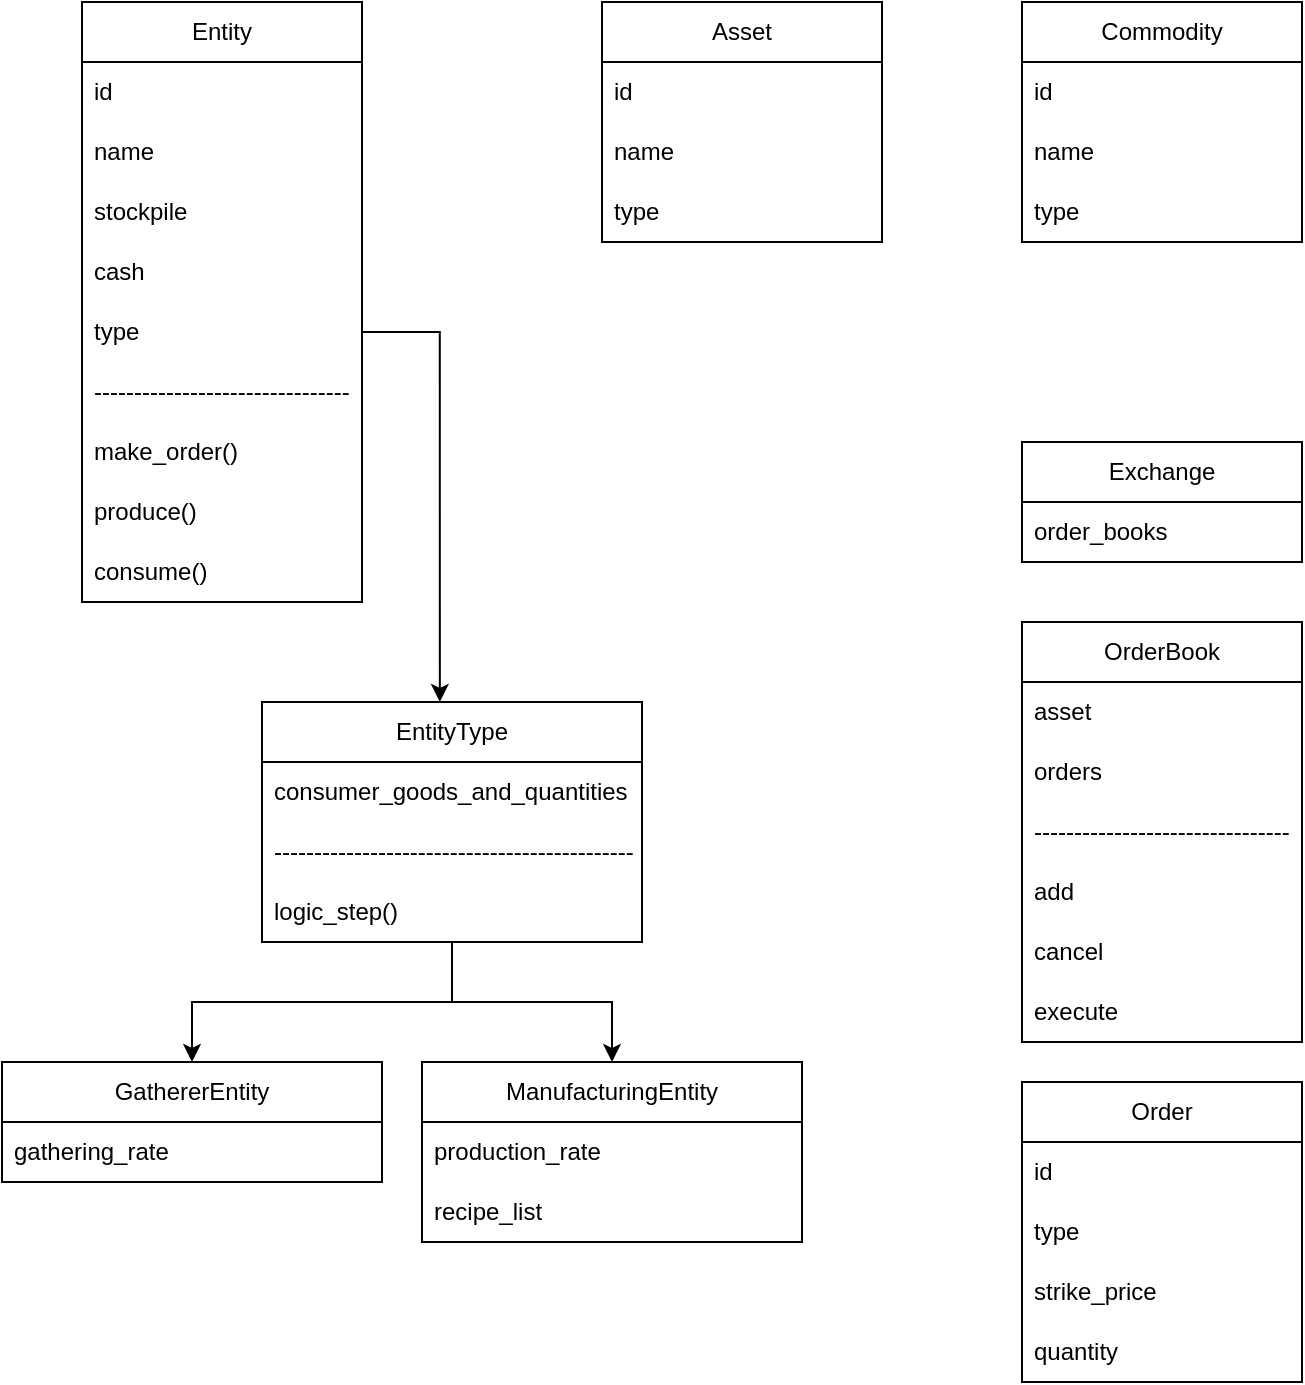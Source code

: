 <mxfile version="21.3.7" type="device">
  <diagram id="C5RBs43oDa-KdzZeNtuy" name="Page-1">
    <mxGraphModel dx="1434" dy="796" grid="1" gridSize="10" guides="1" tooltips="1" connect="1" arrows="1" fold="1" page="1" pageScale="1" pageWidth="827" pageHeight="1169" math="0" shadow="0">
      <root>
        <mxCell id="WIyWlLk6GJQsqaUBKTNV-0" />
        <mxCell id="WIyWlLk6GJQsqaUBKTNV-1" parent="WIyWlLk6GJQsqaUBKTNV-0" />
        <mxCell id="-LHwzRDBZXl7eE_7x8CU-0" value="Entity&lt;br&gt;" style="swimlane;fontStyle=0;childLayout=stackLayout;horizontal=1;startSize=30;horizontalStack=0;resizeParent=1;resizeParentMax=0;resizeLast=0;collapsible=1;marginBottom=0;whiteSpace=wrap;html=1;movable=1;resizable=1;rotatable=1;deletable=1;editable=1;locked=0;connectable=1;" vertex="1" parent="WIyWlLk6GJQsqaUBKTNV-1">
          <mxGeometry x="110" y="80" width="140" height="300" as="geometry">
            <mxRectangle x="190" y="170" width="70" height="30" as="alternateBounds" />
          </mxGeometry>
        </mxCell>
        <mxCell id="-LHwzRDBZXl7eE_7x8CU-9" value="id" style="text;strokeColor=none;fillColor=none;align=left;verticalAlign=middle;spacingLeft=4;spacingRight=4;overflow=hidden;points=[[0,0.5],[1,0.5]];portConstraint=eastwest;rotatable=0;whiteSpace=wrap;html=1;" vertex="1" parent="-LHwzRDBZXl7eE_7x8CU-0">
          <mxGeometry y="30" width="140" height="30" as="geometry" />
        </mxCell>
        <mxCell id="-LHwzRDBZXl7eE_7x8CU-8" value="name" style="text;strokeColor=none;fillColor=none;align=left;verticalAlign=middle;spacingLeft=4;spacingRight=4;overflow=hidden;points=[[0,0.5],[1,0.5]];portConstraint=eastwest;rotatable=0;whiteSpace=wrap;html=1;" vertex="1" parent="-LHwzRDBZXl7eE_7x8CU-0">
          <mxGeometry y="60" width="140" height="30" as="geometry" />
        </mxCell>
        <mxCell id="-LHwzRDBZXl7eE_7x8CU-1" value="stockpile" style="text;strokeColor=none;fillColor=none;align=left;verticalAlign=middle;spacingLeft=4;spacingRight=4;overflow=hidden;points=[[0,0.5],[1,0.5]];portConstraint=eastwest;rotatable=0;whiteSpace=wrap;html=1;" vertex="1" parent="-LHwzRDBZXl7eE_7x8CU-0">
          <mxGeometry y="90" width="140" height="30" as="geometry" />
        </mxCell>
        <mxCell id="-LHwzRDBZXl7eE_7x8CU-33" value="cash" style="text;strokeColor=none;fillColor=none;align=left;verticalAlign=middle;spacingLeft=4;spacingRight=4;overflow=hidden;points=[[0,0.5],[1,0.5]];portConstraint=eastwest;rotatable=0;whiteSpace=wrap;html=1;" vertex="1" parent="-LHwzRDBZXl7eE_7x8CU-0">
          <mxGeometry y="120" width="140" height="30" as="geometry" />
        </mxCell>
        <mxCell id="-LHwzRDBZXl7eE_7x8CU-34" value="type" style="text;strokeColor=none;fillColor=none;align=left;verticalAlign=middle;spacingLeft=4;spacingRight=4;overflow=hidden;points=[[0,0.5],[1,0.5]];portConstraint=eastwest;rotatable=0;whiteSpace=wrap;html=1;" vertex="1" parent="-LHwzRDBZXl7eE_7x8CU-0">
          <mxGeometry y="150" width="140" height="30" as="geometry" />
        </mxCell>
        <mxCell id="-LHwzRDBZXl7eE_7x8CU-11" value="--------------------------------" style="text;strokeColor=none;fillColor=none;align=left;verticalAlign=middle;spacingLeft=4;spacingRight=4;overflow=hidden;points=[[0,0.5],[1,0.5]];portConstraint=eastwest;rotatable=0;whiteSpace=wrap;html=1;" vertex="1" parent="-LHwzRDBZXl7eE_7x8CU-0">
          <mxGeometry y="180" width="140" height="30" as="geometry" />
        </mxCell>
        <mxCell id="-LHwzRDBZXl7eE_7x8CU-12" value="make_order()" style="text;strokeColor=none;fillColor=none;align=left;verticalAlign=middle;spacingLeft=4;spacingRight=4;overflow=hidden;points=[[0,0.5],[1,0.5]];portConstraint=eastwest;rotatable=0;whiteSpace=wrap;html=1;" vertex="1" parent="-LHwzRDBZXl7eE_7x8CU-0">
          <mxGeometry y="210" width="140" height="30" as="geometry" />
        </mxCell>
        <mxCell id="-LHwzRDBZXl7eE_7x8CU-15" value="produce()" style="text;strokeColor=none;fillColor=none;align=left;verticalAlign=middle;spacingLeft=4;spacingRight=4;overflow=hidden;points=[[0,0.5],[1,0.5]];portConstraint=eastwest;rotatable=0;whiteSpace=wrap;html=1;" vertex="1" parent="-LHwzRDBZXl7eE_7x8CU-0">
          <mxGeometry y="240" width="140" height="30" as="geometry" />
        </mxCell>
        <mxCell id="-LHwzRDBZXl7eE_7x8CU-16" value="consume()" style="text;strokeColor=none;fillColor=none;align=left;verticalAlign=middle;spacingLeft=4;spacingRight=4;overflow=hidden;points=[[0,0.5],[1,0.5]];portConstraint=eastwest;rotatable=0;whiteSpace=wrap;html=1;" vertex="1" parent="-LHwzRDBZXl7eE_7x8CU-0">
          <mxGeometry y="270" width="140" height="30" as="geometry" />
        </mxCell>
        <mxCell id="-LHwzRDBZXl7eE_7x8CU-4" value="Commodity" style="swimlane;fontStyle=0;childLayout=stackLayout;horizontal=1;startSize=30;horizontalStack=0;resizeParent=1;resizeParentMax=0;resizeLast=0;collapsible=1;marginBottom=0;whiteSpace=wrap;html=1;" vertex="1" parent="WIyWlLk6GJQsqaUBKTNV-1">
          <mxGeometry x="580" y="80" width="140" height="120" as="geometry" />
        </mxCell>
        <mxCell id="-LHwzRDBZXl7eE_7x8CU-5" value="id" style="text;strokeColor=none;fillColor=none;align=left;verticalAlign=middle;spacingLeft=4;spacingRight=4;overflow=hidden;points=[[0,0.5],[1,0.5]];portConstraint=eastwest;rotatable=0;whiteSpace=wrap;html=1;" vertex="1" parent="-LHwzRDBZXl7eE_7x8CU-4">
          <mxGeometry y="30" width="140" height="30" as="geometry" />
        </mxCell>
        <mxCell id="-LHwzRDBZXl7eE_7x8CU-6" value="name" style="text;strokeColor=none;fillColor=none;align=left;verticalAlign=middle;spacingLeft=4;spacingRight=4;overflow=hidden;points=[[0,0.5],[1,0.5]];portConstraint=eastwest;rotatable=0;whiteSpace=wrap;html=1;" vertex="1" parent="-LHwzRDBZXl7eE_7x8CU-4">
          <mxGeometry y="60" width="140" height="30" as="geometry" />
        </mxCell>
        <mxCell id="-LHwzRDBZXl7eE_7x8CU-7" value="type" style="text;strokeColor=none;fillColor=none;align=left;verticalAlign=middle;spacingLeft=4;spacingRight=4;overflow=hidden;points=[[0,0.5],[1,0.5]];portConstraint=eastwest;rotatable=0;whiteSpace=wrap;html=1;" vertex="1" parent="-LHwzRDBZXl7eE_7x8CU-4">
          <mxGeometry y="90" width="140" height="30" as="geometry" />
        </mxCell>
        <mxCell id="-LHwzRDBZXl7eE_7x8CU-17" value="Exchange" style="swimlane;fontStyle=0;childLayout=stackLayout;horizontal=1;startSize=30;horizontalStack=0;resizeParent=1;resizeParentMax=0;resizeLast=0;collapsible=1;marginBottom=0;whiteSpace=wrap;html=1;" vertex="1" parent="WIyWlLk6GJQsqaUBKTNV-1">
          <mxGeometry x="580" y="300" width="140" height="60" as="geometry" />
        </mxCell>
        <mxCell id="-LHwzRDBZXl7eE_7x8CU-18" value="order_books" style="text;strokeColor=none;fillColor=none;align=left;verticalAlign=middle;spacingLeft=4;spacingRight=4;overflow=hidden;points=[[0,0.5],[1,0.5]];portConstraint=eastwest;rotatable=0;whiteSpace=wrap;html=1;" vertex="1" parent="-LHwzRDBZXl7eE_7x8CU-17">
          <mxGeometry y="30" width="140" height="30" as="geometry" />
        </mxCell>
        <mxCell id="-LHwzRDBZXl7eE_7x8CU-21" value="OrderBook" style="swimlane;fontStyle=0;childLayout=stackLayout;horizontal=1;startSize=30;horizontalStack=0;resizeParent=1;resizeParentMax=0;resizeLast=0;collapsible=1;marginBottom=0;whiteSpace=wrap;html=1;" vertex="1" parent="WIyWlLk6GJQsqaUBKTNV-1">
          <mxGeometry x="580" y="390" width="140" height="210" as="geometry" />
        </mxCell>
        <mxCell id="-LHwzRDBZXl7eE_7x8CU-22" value="asset" style="text;strokeColor=none;fillColor=none;align=left;verticalAlign=middle;spacingLeft=4;spacingRight=4;overflow=hidden;points=[[0,0.5],[1,0.5]];portConstraint=eastwest;rotatable=0;whiteSpace=wrap;html=1;" vertex="1" parent="-LHwzRDBZXl7eE_7x8CU-21">
          <mxGeometry y="30" width="140" height="30" as="geometry" />
        </mxCell>
        <mxCell id="-LHwzRDBZXl7eE_7x8CU-23" value="orders" style="text;strokeColor=none;fillColor=none;align=left;verticalAlign=middle;spacingLeft=4;spacingRight=4;overflow=hidden;points=[[0,0.5],[1,0.5]];portConstraint=eastwest;rotatable=0;whiteSpace=wrap;html=1;" vertex="1" parent="-LHwzRDBZXl7eE_7x8CU-21">
          <mxGeometry y="60" width="140" height="30" as="geometry" />
        </mxCell>
        <mxCell id="-LHwzRDBZXl7eE_7x8CU-53" value="--------------------------------" style="text;strokeColor=none;fillColor=none;align=left;verticalAlign=middle;spacingLeft=4;spacingRight=4;overflow=hidden;points=[[0,0.5],[1,0.5]];portConstraint=eastwest;rotatable=0;whiteSpace=wrap;html=1;" vertex="1" parent="-LHwzRDBZXl7eE_7x8CU-21">
          <mxGeometry y="90" width="140" height="30" as="geometry" />
        </mxCell>
        <mxCell id="-LHwzRDBZXl7eE_7x8CU-54" value="add" style="text;strokeColor=none;fillColor=none;align=left;verticalAlign=middle;spacingLeft=4;spacingRight=4;overflow=hidden;points=[[0,0.5],[1,0.5]];portConstraint=eastwest;rotatable=0;whiteSpace=wrap;html=1;" vertex="1" parent="-LHwzRDBZXl7eE_7x8CU-21">
          <mxGeometry y="120" width="140" height="30" as="geometry" />
        </mxCell>
        <mxCell id="-LHwzRDBZXl7eE_7x8CU-55" value="cancel" style="text;strokeColor=none;fillColor=none;align=left;verticalAlign=middle;spacingLeft=4;spacingRight=4;overflow=hidden;points=[[0,0.5],[1,0.5]];portConstraint=eastwest;rotatable=0;whiteSpace=wrap;html=1;" vertex="1" parent="-LHwzRDBZXl7eE_7x8CU-21">
          <mxGeometry y="150" width="140" height="30" as="geometry" />
        </mxCell>
        <mxCell id="-LHwzRDBZXl7eE_7x8CU-56" value="execute" style="text;strokeColor=none;fillColor=none;align=left;verticalAlign=middle;spacingLeft=4;spacingRight=4;overflow=hidden;points=[[0,0.5],[1,0.5]];portConstraint=eastwest;rotatable=0;whiteSpace=wrap;html=1;" vertex="1" parent="-LHwzRDBZXl7eE_7x8CU-21">
          <mxGeometry y="180" width="140" height="30" as="geometry" />
        </mxCell>
        <mxCell id="-LHwzRDBZXl7eE_7x8CU-24" value="Order" style="swimlane;fontStyle=0;childLayout=stackLayout;horizontal=1;startSize=30;horizontalStack=0;resizeParent=1;resizeParentMax=0;resizeLast=0;collapsible=1;marginBottom=0;whiteSpace=wrap;html=1;" vertex="1" parent="WIyWlLk6GJQsqaUBKTNV-1">
          <mxGeometry x="580" y="620" width="140" height="150" as="geometry" />
        </mxCell>
        <mxCell id="-LHwzRDBZXl7eE_7x8CU-25" value="id" style="text;strokeColor=none;fillColor=none;align=left;verticalAlign=middle;spacingLeft=4;spacingRight=4;overflow=hidden;points=[[0,0.5],[1,0.5]];portConstraint=eastwest;rotatable=0;whiteSpace=wrap;html=1;" vertex="1" parent="-LHwzRDBZXl7eE_7x8CU-24">
          <mxGeometry y="30" width="140" height="30" as="geometry" />
        </mxCell>
        <mxCell id="-LHwzRDBZXl7eE_7x8CU-26" value="type" style="text;strokeColor=none;fillColor=none;align=left;verticalAlign=middle;spacingLeft=4;spacingRight=4;overflow=hidden;points=[[0,0.5],[1,0.5]];portConstraint=eastwest;rotatable=0;whiteSpace=wrap;html=1;" vertex="1" parent="-LHwzRDBZXl7eE_7x8CU-24">
          <mxGeometry y="60" width="140" height="30" as="geometry" />
        </mxCell>
        <mxCell id="-LHwzRDBZXl7eE_7x8CU-27" value="strike_price" style="text;strokeColor=none;fillColor=none;align=left;verticalAlign=middle;spacingLeft=4;spacingRight=4;overflow=hidden;points=[[0,0.5],[1,0.5]];portConstraint=eastwest;rotatable=0;whiteSpace=wrap;html=1;" vertex="1" parent="-LHwzRDBZXl7eE_7x8CU-24">
          <mxGeometry y="90" width="140" height="30" as="geometry" />
        </mxCell>
        <mxCell id="-LHwzRDBZXl7eE_7x8CU-28" value="quantity" style="text;strokeColor=none;fillColor=none;align=left;verticalAlign=middle;spacingLeft=4;spacingRight=4;overflow=hidden;points=[[0,0.5],[1,0.5]];portConstraint=eastwest;rotatable=0;whiteSpace=wrap;html=1;" vertex="1" parent="-LHwzRDBZXl7eE_7x8CU-24">
          <mxGeometry y="120" width="140" height="30" as="geometry" />
        </mxCell>
        <mxCell id="-LHwzRDBZXl7eE_7x8CU-29" value="Asset" style="swimlane;fontStyle=0;childLayout=stackLayout;horizontal=1;startSize=30;horizontalStack=0;resizeParent=1;resizeParentMax=0;resizeLast=0;collapsible=1;marginBottom=0;whiteSpace=wrap;html=1;" vertex="1" parent="WIyWlLk6GJQsqaUBKTNV-1">
          <mxGeometry x="370" y="80" width="140" height="120" as="geometry" />
        </mxCell>
        <mxCell id="-LHwzRDBZXl7eE_7x8CU-30" value="id" style="text;strokeColor=none;fillColor=none;align=left;verticalAlign=middle;spacingLeft=4;spacingRight=4;overflow=hidden;points=[[0,0.5],[1,0.5]];portConstraint=eastwest;rotatable=0;whiteSpace=wrap;html=1;" vertex="1" parent="-LHwzRDBZXl7eE_7x8CU-29">
          <mxGeometry y="30" width="140" height="30" as="geometry" />
        </mxCell>
        <mxCell id="-LHwzRDBZXl7eE_7x8CU-31" value="name" style="text;strokeColor=none;fillColor=none;align=left;verticalAlign=middle;spacingLeft=4;spacingRight=4;overflow=hidden;points=[[0,0.5],[1,0.5]];portConstraint=eastwest;rotatable=0;whiteSpace=wrap;html=1;" vertex="1" parent="-LHwzRDBZXl7eE_7x8CU-29">
          <mxGeometry y="60" width="140" height="30" as="geometry" />
        </mxCell>
        <mxCell id="-LHwzRDBZXl7eE_7x8CU-32" value="type" style="text;strokeColor=none;fillColor=none;align=left;verticalAlign=middle;spacingLeft=4;spacingRight=4;overflow=hidden;points=[[0,0.5],[1,0.5]];portConstraint=eastwest;rotatable=0;whiteSpace=wrap;html=1;" vertex="1" parent="-LHwzRDBZXl7eE_7x8CU-29">
          <mxGeometry y="90" width="140" height="30" as="geometry" />
        </mxCell>
        <mxCell id="-LHwzRDBZXl7eE_7x8CU-50" style="edgeStyle=orthogonalEdgeStyle;rounded=0;orthogonalLoop=1;jettySize=auto;html=1;entryX=0.5;entryY=0;entryDx=0;entryDy=0;" edge="1" parent="WIyWlLk6GJQsqaUBKTNV-1" source="-LHwzRDBZXl7eE_7x8CU-35" target="-LHwzRDBZXl7eE_7x8CU-43">
          <mxGeometry relative="1" as="geometry" />
        </mxCell>
        <mxCell id="-LHwzRDBZXl7eE_7x8CU-51" style="edgeStyle=orthogonalEdgeStyle;rounded=0;orthogonalLoop=1;jettySize=auto;html=1;" edge="1" parent="WIyWlLk6GJQsqaUBKTNV-1" source="-LHwzRDBZXl7eE_7x8CU-35" target="-LHwzRDBZXl7eE_7x8CU-47">
          <mxGeometry relative="1" as="geometry" />
        </mxCell>
        <mxCell id="-LHwzRDBZXl7eE_7x8CU-35" value="EntityType" style="swimlane;fontStyle=0;childLayout=stackLayout;horizontal=1;startSize=30;horizontalStack=0;resizeParent=1;resizeParentMax=0;resizeLast=0;collapsible=1;marginBottom=0;whiteSpace=wrap;html=1;" vertex="1" parent="WIyWlLk6GJQsqaUBKTNV-1">
          <mxGeometry x="200" y="430" width="190" height="120" as="geometry" />
        </mxCell>
        <mxCell id="-LHwzRDBZXl7eE_7x8CU-36" value="consumer_goods_and_quantities" style="text;strokeColor=none;fillColor=none;align=left;verticalAlign=middle;spacingLeft=4;spacingRight=4;overflow=hidden;points=[[0,0.5],[1,0.5]];portConstraint=eastwest;rotatable=0;whiteSpace=wrap;html=1;" vertex="1" parent="-LHwzRDBZXl7eE_7x8CU-35">
          <mxGeometry y="30" width="190" height="30" as="geometry" />
        </mxCell>
        <mxCell id="-LHwzRDBZXl7eE_7x8CU-41" value="---------------------------------------------" style="text;strokeColor=none;fillColor=none;align=left;verticalAlign=middle;spacingLeft=4;spacingRight=4;overflow=hidden;points=[[0,0.5],[1,0.5]];portConstraint=eastwest;rotatable=0;whiteSpace=wrap;html=1;" vertex="1" parent="-LHwzRDBZXl7eE_7x8CU-35">
          <mxGeometry y="60" width="190" height="30" as="geometry" />
        </mxCell>
        <mxCell id="-LHwzRDBZXl7eE_7x8CU-42" value="logic_step()" style="text;strokeColor=none;fillColor=none;align=left;verticalAlign=middle;spacingLeft=4;spacingRight=4;overflow=hidden;points=[[0,0.5],[1,0.5]];portConstraint=eastwest;rotatable=0;whiteSpace=wrap;html=1;" vertex="1" parent="-LHwzRDBZXl7eE_7x8CU-35">
          <mxGeometry y="90" width="190" height="30" as="geometry" />
        </mxCell>
        <mxCell id="-LHwzRDBZXl7eE_7x8CU-43" value="GathererEntity" style="swimlane;fontStyle=0;childLayout=stackLayout;horizontal=1;startSize=30;horizontalStack=0;resizeParent=1;resizeParentMax=0;resizeLast=0;collapsible=1;marginBottom=0;whiteSpace=wrap;html=1;" vertex="1" parent="WIyWlLk6GJQsqaUBKTNV-1">
          <mxGeometry x="70" y="610" width="190" height="60" as="geometry" />
        </mxCell>
        <mxCell id="-LHwzRDBZXl7eE_7x8CU-44" value="gathering_rate" style="text;strokeColor=none;fillColor=none;align=left;verticalAlign=middle;spacingLeft=4;spacingRight=4;overflow=hidden;points=[[0,0.5],[1,0.5]];portConstraint=eastwest;rotatable=0;whiteSpace=wrap;html=1;" vertex="1" parent="-LHwzRDBZXl7eE_7x8CU-43">
          <mxGeometry y="30" width="190" height="30" as="geometry" />
        </mxCell>
        <mxCell id="-LHwzRDBZXl7eE_7x8CU-47" value="ManufacturingEntity" style="swimlane;fontStyle=0;childLayout=stackLayout;horizontal=1;startSize=30;horizontalStack=0;resizeParent=1;resizeParentMax=0;resizeLast=0;collapsible=1;marginBottom=0;whiteSpace=wrap;html=1;" vertex="1" parent="WIyWlLk6GJQsqaUBKTNV-1">
          <mxGeometry x="280" y="610" width="190" height="90" as="geometry" />
        </mxCell>
        <mxCell id="-LHwzRDBZXl7eE_7x8CU-48" value="production_rate" style="text;strokeColor=none;fillColor=none;align=left;verticalAlign=middle;spacingLeft=4;spacingRight=4;overflow=hidden;points=[[0,0.5],[1,0.5]];portConstraint=eastwest;rotatable=0;whiteSpace=wrap;html=1;" vertex="1" parent="-LHwzRDBZXl7eE_7x8CU-47">
          <mxGeometry y="30" width="190" height="30" as="geometry" />
        </mxCell>
        <mxCell id="-LHwzRDBZXl7eE_7x8CU-49" value="recipe_list" style="text;strokeColor=none;fillColor=none;align=left;verticalAlign=middle;spacingLeft=4;spacingRight=4;overflow=hidden;points=[[0,0.5],[1,0.5]];portConstraint=eastwest;rotatable=0;whiteSpace=wrap;html=1;" vertex="1" parent="-LHwzRDBZXl7eE_7x8CU-47">
          <mxGeometry y="60" width="190" height="30" as="geometry" />
        </mxCell>
        <mxCell id="-LHwzRDBZXl7eE_7x8CU-52" style="edgeStyle=orthogonalEdgeStyle;rounded=0;orthogonalLoop=1;jettySize=auto;html=1;entryX=0.468;entryY=0;entryDx=0;entryDy=0;entryPerimeter=0;" edge="1" parent="WIyWlLk6GJQsqaUBKTNV-1" source="-LHwzRDBZXl7eE_7x8CU-34" target="-LHwzRDBZXl7eE_7x8CU-35">
          <mxGeometry relative="1" as="geometry" />
        </mxCell>
      </root>
    </mxGraphModel>
  </diagram>
</mxfile>
